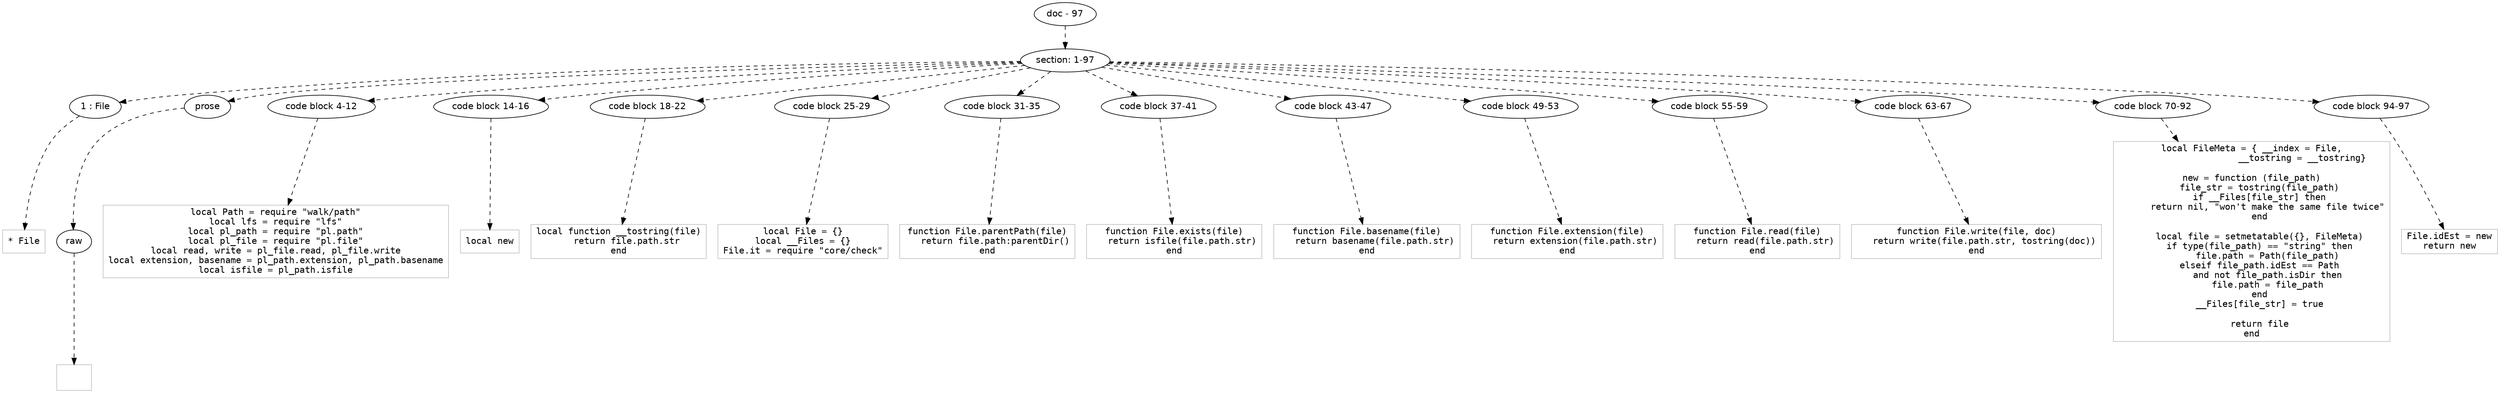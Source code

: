 digraph lpegNode {

node [fontname=Helvetica]
edge [style=dashed]

doc_0 [label="doc - 97"]


doc_0 -> { section_1}
{rank=same; section_1}

section_1 [label="section: 1-97"]


// END RANK doc_0

section_1 -> { header_2 prose_3 codeblock_4 codeblock_5 codeblock_6 codeblock_7 codeblock_8 codeblock_9 codeblock_10 codeblock_11 codeblock_12 codeblock_13 codeblock_14 codeblock_15}
{rank=same; header_2 prose_3 codeblock_4 codeblock_5 codeblock_6 codeblock_7 codeblock_8 codeblock_9 codeblock_10 codeblock_11 codeblock_12 codeblock_13 codeblock_14 codeblock_15}

header_2 [label="1 : File"]

prose_3 [label="prose"]

codeblock_4 [label="code block 4-12"]

codeblock_5 [label="code block 14-16"]

codeblock_6 [label="code block 18-22"]

codeblock_7 [label="code block 25-29"]

codeblock_8 [label="code block 31-35"]

codeblock_9 [label="code block 37-41"]

codeblock_10 [label="code block 43-47"]

codeblock_11 [label="code block 49-53"]

codeblock_12 [label="code block 55-59"]

codeblock_13 [label="code block 63-67"]

codeblock_14 [label="code block 70-92"]

codeblock_15 [label="code block 94-97"]


// END RANK section_1

header_2 -> leaf_16
leaf_16  [color=Gray,shape=rectangle,fontname=Inconsolata,label="* File"]
// END RANK header_2

prose_3 -> { raw_17}
{rank=same; raw_17}

raw_17 [label="raw"]


// END RANK prose_3

raw_17 -> leaf_18
leaf_18  [color=Gray,shape=rectangle,fontname=Inconsolata,label="

"]
// END RANK raw_17

codeblock_4 -> leaf_19
leaf_19  [color=Gray,shape=rectangle,fontname=Inconsolata,label="local Path = require \"walk/path\"
local lfs = require \"lfs\"
local pl_path = require \"pl.path\"
local pl_file = require \"pl.file\"
local read, write = pl_file.read, pl_file.write
local extension, basename = pl_path.extension, pl_path.basename
local isfile = pl_path.isfile"]
// END RANK codeblock_4

codeblock_5 -> leaf_20
leaf_20  [color=Gray,shape=rectangle,fontname=Inconsolata,label="local new"]
// END RANK codeblock_5

codeblock_6 -> leaf_21
leaf_21  [color=Gray,shape=rectangle,fontname=Inconsolata,label="local function __tostring(file)
   return file.path.str
end"]
// END RANK codeblock_6

codeblock_7 -> leaf_22
leaf_22  [color=Gray,shape=rectangle,fontname=Inconsolata,label="local File = {}
local __Files = {}
File.it = require \"core/check\""]
// END RANK codeblock_7

codeblock_8 -> leaf_23
leaf_23  [color=Gray,shape=rectangle,fontname=Inconsolata,label="function File.parentPath(file)
   return file.path:parentDir()
end"]
// END RANK codeblock_8

codeblock_9 -> leaf_24
leaf_24  [color=Gray,shape=rectangle,fontname=Inconsolata,label="function File.exists(file)
   return isfile(file.path.str)
end"]
// END RANK codeblock_9

codeblock_10 -> leaf_25
leaf_25  [color=Gray,shape=rectangle,fontname=Inconsolata,label="function File.basename(file)
   return basename(file.path.str)
end"]
// END RANK codeblock_10

codeblock_11 -> leaf_26
leaf_26  [color=Gray,shape=rectangle,fontname=Inconsolata,label="function File.extension(file)
   return extension(file.path.str)
end"]
// END RANK codeblock_11

codeblock_12 -> leaf_27
leaf_27  [color=Gray,shape=rectangle,fontname=Inconsolata,label="function File.read(file)
   return read(file.path.str)
end"]
// END RANK codeblock_12

codeblock_13 -> leaf_28
leaf_28  [color=Gray,shape=rectangle,fontname=Inconsolata,label="function File.write(file, doc)
   return write(file.path.str, tostring(doc))
end"]
// END RANK codeblock_13

codeblock_14 -> leaf_29
leaf_29  [color=Gray,shape=rectangle,fontname=Inconsolata,label="local FileMeta = { __index = File,
                   __tostring = __tostring}

new = function (file_path)
   file_str = tostring(file_path)
   if __Files[file_str] then
      return nil, \"won't make the same file twice\"
   end

   local file = setmetatable({}, FileMeta)
   if type(file_path) == \"string\" then
      file.path = Path(file_path)
   elseif file_path.idEst == Path
      and not file_path.isDir then
      file.path = file_path
   end
   __Files[file_str] = true

   return file
end
"]
// END RANK codeblock_14

codeblock_15 -> leaf_30
leaf_30  [color=Gray,shape=rectangle,fontname=Inconsolata,label="File.idEst = new
return new"]
// END RANK codeblock_15


}
